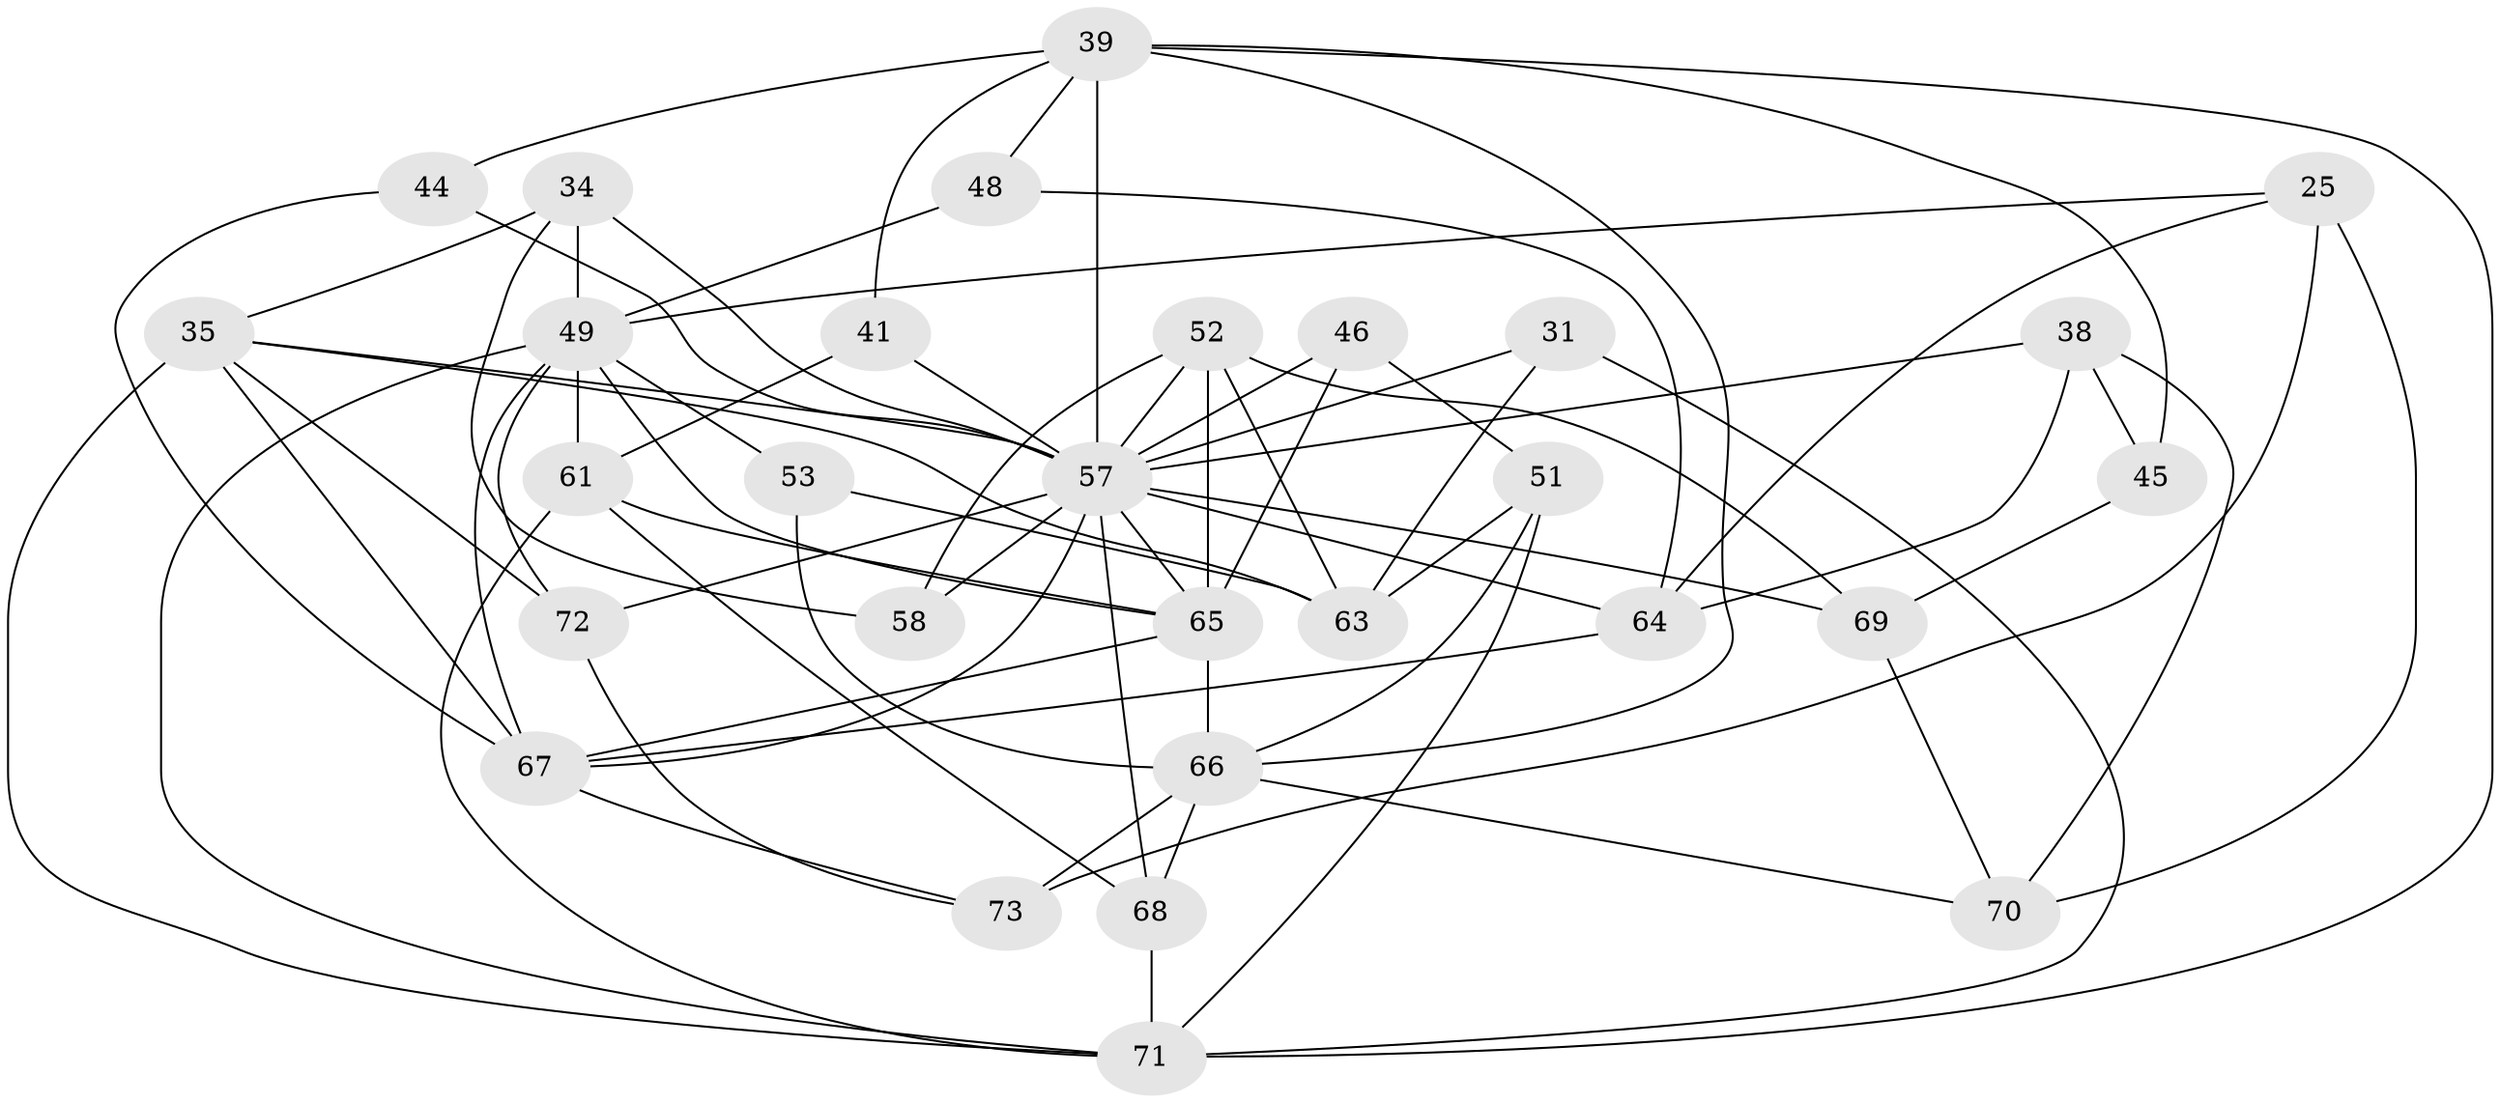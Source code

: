 // original degree distribution, {4: 1.0}
// Generated by graph-tools (version 1.1) at 2025/01/03/04/25 22:01:27]
// undirected, 29 vertices, 73 edges
graph export_dot {
graph [start="1"]
  node [color=gray90,style=filled];
  25;
  31 [super="+20"];
  34 [super="+3"];
  35 [super="+9"];
  38 [super="+13"];
  39 [super="+33"];
  41;
  44;
  45;
  46;
  48;
  49 [super="+6+30+37+40"];
  51;
  52 [super="+24"];
  53;
  57 [super="+27+47+55"];
  58;
  61 [super="+15"];
  63 [super="+26"];
  64 [super="+16"];
  65 [super="+2+36"];
  66 [super="+11+42"];
  67 [super="+22+60"];
  68 [super="+32"];
  69 [super="+59"];
  70 [super="+50"];
  71 [super="+12+56+62"];
  72 [super="+19"];
  73 [super="+4"];
  25 -- 70;
  25 -- 49;
  25 -- 64;
  25 -- 73;
  31 -- 63 [weight=2];
  31 -- 71 [weight=3];
  31 -- 57;
  34 -- 58 [weight=2];
  34 -- 49 [weight=2];
  34 -- 35;
  34 -- 57;
  35 -- 71 [weight=3];
  35 -- 72;
  35 -- 67 [weight=2];
  35 -- 57;
  35 -- 63 [weight=2];
  38 -- 64;
  38 -- 45;
  38 -- 70 [weight=2];
  38 -- 57 [weight=2];
  39 -- 45 [weight=2];
  39 -- 44 [weight=2];
  39 -- 66;
  39 -- 71;
  39 -- 41;
  39 -- 48;
  39 -- 57 [weight=2];
  41 -- 61 [weight=2];
  41 -- 57;
  44 -- 57;
  44 -- 67;
  45 -- 69;
  46 -- 51;
  46 -- 65 [weight=2];
  46 -- 57;
  48 -- 64 [weight=2];
  48 -- 49;
  49 -- 65;
  49 -- 72 [weight=2];
  49 -- 53;
  49 -- 71;
  49 -- 67 [weight=2];
  49 -- 61;
  51 -- 71;
  51 -- 66;
  51 -- 63;
  52 -- 58;
  52 -- 69 [weight=2];
  52 -- 65;
  52 -- 63;
  52 -- 57;
  53 -- 63 [weight=2];
  53 -- 66;
  57 -- 58;
  57 -- 68 [weight=2];
  57 -- 64;
  57 -- 67;
  57 -- 69;
  57 -- 72 [weight=2];
  57 -- 65;
  61 -- 71;
  61 -- 68;
  61 -- 65;
  64 -- 67;
  65 -- 66 [weight=2];
  65 -- 67 [weight=2];
  66 -- 73 [weight=3];
  66 -- 68;
  66 -- 70;
  67 -- 73;
  68 -- 71 [weight=2];
  69 -- 70 [weight=2];
  72 -- 73;
}
